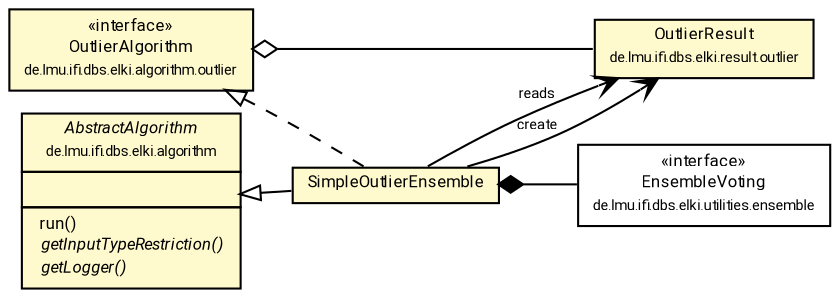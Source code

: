 #!/usr/local/bin/dot
#
# Class diagram 
# Generated by UMLGraph version R5_7_2-60-g0e99a6 (http://www.spinellis.gr/umlgraph/)
#

digraph G {
	graph [fontnames="svg"]
	edge [fontname="Roboto",fontsize=7,labelfontname="Roboto",labelfontsize=7,color="black"];
	node [fontname="Roboto",fontcolor="black",fontsize=8,shape=plaintext,margin=0,width=0,height=0];
	nodesep=0.15;
	ranksep=0.25;
	rankdir=LR;
	// de.lmu.ifi.dbs.elki.utilities.ensemble.EnsembleVoting
	c9483453 [label=<<table title="de.lmu.ifi.dbs.elki.utilities.ensemble.EnsembleVoting" border="0" cellborder="1" cellspacing="0" cellpadding="2" href="../../../utilities/ensemble/EnsembleVoting.html" target="_parent">
		<tr><td><table border="0" cellspacing="0" cellpadding="1">
		<tr><td align="center" balign="center"> &#171;interface&#187; </td></tr>
		<tr><td align="center" balign="center"> <font face="Roboto">EnsembleVoting</font> </td></tr>
		<tr><td align="center" balign="center"> <font face="Roboto" point-size="7.0">de.lmu.ifi.dbs.elki.utilities.ensemble</font> </td></tr>
		</table></td></tr>
		</table>>, URL="../../../utilities/ensemble/EnsembleVoting.html"];
	// de.lmu.ifi.dbs.elki.algorithm.AbstractAlgorithm<R extends de.lmu.ifi.dbs.elki.result.Result>
	c9483643 [label=<<table title="de.lmu.ifi.dbs.elki.algorithm.AbstractAlgorithm" border="0" cellborder="1" cellspacing="0" cellpadding="2" bgcolor="LemonChiffon" href="../../AbstractAlgorithm.html" target="_parent">
		<tr><td><table border="0" cellspacing="0" cellpadding="1">
		<tr><td align="center" balign="center"> <font face="Roboto"><i>AbstractAlgorithm</i></font> </td></tr>
		<tr><td align="center" balign="center"> <font face="Roboto" point-size="7.0">de.lmu.ifi.dbs.elki.algorithm</font> </td></tr>
		</table></td></tr>
		<tr><td><table border="0" cellspacing="0" cellpadding="1">
		<tr><td align="left" balign="left">  </td></tr>
		</table></td></tr>
		<tr><td><table border="0" cellspacing="0" cellpadding="1">
		<tr><td align="left" balign="left">  run() </td></tr>
		<tr><td align="left" balign="left"> <i> getInputTypeRestriction()</i> </td></tr>
		<tr><td align="left" balign="left"> <i> getLogger()</i> </td></tr>
		</table></td></tr>
		</table>>, URL="../../AbstractAlgorithm.html"];
	// de.lmu.ifi.dbs.elki.result.outlier.OutlierResult
	c9485345 [label=<<table title="de.lmu.ifi.dbs.elki.result.outlier.OutlierResult" border="0" cellborder="1" cellspacing="0" cellpadding="2" bgcolor="LemonChiffon" href="../../../result/outlier/OutlierResult.html" target="_parent">
		<tr><td><table border="0" cellspacing="0" cellpadding="1">
		<tr><td align="center" balign="center"> <font face="Roboto">OutlierResult</font> </td></tr>
		<tr><td align="center" balign="center"> <font face="Roboto" point-size="7.0">de.lmu.ifi.dbs.elki.result.outlier</font> </td></tr>
		</table></td></tr>
		</table>>, URL="../../../result/outlier/OutlierResult.html"];
	// de.lmu.ifi.dbs.elki.algorithm.outlier.OutlierAlgorithm
	c9485428 [label=<<table title="de.lmu.ifi.dbs.elki.algorithm.outlier.OutlierAlgorithm" border="0" cellborder="1" cellspacing="0" cellpadding="2" bgcolor="LemonChiffon" href="../OutlierAlgorithm.html" target="_parent">
		<tr><td><table border="0" cellspacing="0" cellpadding="1">
		<tr><td align="center" balign="center"> &#171;interface&#187; </td></tr>
		<tr><td align="center" balign="center"> <font face="Roboto">OutlierAlgorithm</font> </td></tr>
		<tr><td align="center" balign="center"> <font face="Roboto" point-size="7.0">de.lmu.ifi.dbs.elki.algorithm.outlier</font> </td></tr>
		</table></td></tr>
		</table>>, URL="../OutlierAlgorithm.html"];
	// de.lmu.ifi.dbs.elki.algorithm.outlier.meta.SimpleOutlierEnsemble
	c9485487 [label=<<table title="de.lmu.ifi.dbs.elki.algorithm.outlier.meta.SimpleOutlierEnsemble" border="0" cellborder="1" cellspacing="0" cellpadding="2" bgcolor="lemonChiffon" href="SimpleOutlierEnsemble.html" target="_parent">
		<tr><td><table border="0" cellspacing="0" cellpadding="1">
		<tr><td align="center" balign="center"> <font face="Roboto">SimpleOutlierEnsemble</font> </td></tr>
		</table></td></tr>
		</table>>, URL="SimpleOutlierEnsemble.html"];
	// de.lmu.ifi.dbs.elki.algorithm.outlier.OutlierAlgorithm has de.lmu.ifi.dbs.elki.result.outlier.OutlierResult
	c9485428 -> c9485345 [arrowhead=none,arrowtail=ediamond,dir=back,weight=4];
	// de.lmu.ifi.dbs.elki.algorithm.outlier.meta.SimpleOutlierEnsemble extends de.lmu.ifi.dbs.elki.algorithm.AbstractAlgorithm<R extends de.lmu.ifi.dbs.elki.result.Result>
	c9483643 -> c9485487 [arrowtail=empty,dir=back,weight=10];
	// de.lmu.ifi.dbs.elki.algorithm.outlier.meta.SimpleOutlierEnsemble implements de.lmu.ifi.dbs.elki.algorithm.outlier.OutlierAlgorithm
	c9485428 -> c9485487 [arrowtail=empty,style=dashed,dir=back,weight=9];
	// de.lmu.ifi.dbs.elki.algorithm.outlier.meta.SimpleOutlierEnsemble composed de.lmu.ifi.dbs.elki.utilities.ensemble.EnsembleVoting
	c9485487 -> c9483453 [arrowhead=none,arrowtail=diamond,dir=back,weight=6];
	// de.lmu.ifi.dbs.elki.algorithm.outlier.meta.SimpleOutlierEnsemble navassoc de.lmu.ifi.dbs.elki.result.outlier.OutlierResult
	c9485487 -> c9485345 [arrowhead=open,weight=1,label="reads"];
	// de.lmu.ifi.dbs.elki.algorithm.outlier.meta.SimpleOutlierEnsemble navassoc de.lmu.ifi.dbs.elki.result.outlier.OutlierResult
	c9485487 -> c9485345 [arrowhead=open,weight=1,label="create"];
}

